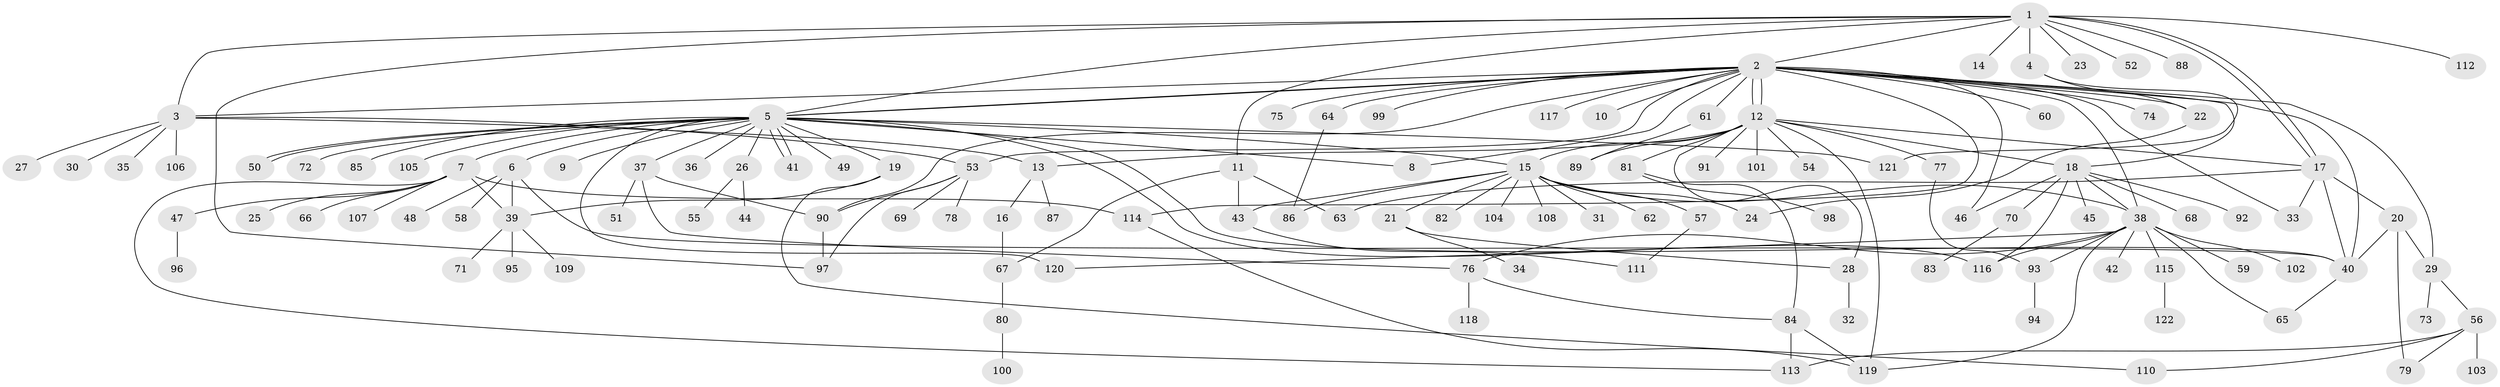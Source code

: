 // Generated by graph-tools (version 1.1) at 2025/14/03/09/25 04:14:43]
// undirected, 122 vertices, 174 edges
graph export_dot {
graph [start="1"]
  node [color=gray90,style=filled];
  1;
  2;
  3;
  4;
  5;
  6;
  7;
  8;
  9;
  10;
  11;
  12;
  13;
  14;
  15;
  16;
  17;
  18;
  19;
  20;
  21;
  22;
  23;
  24;
  25;
  26;
  27;
  28;
  29;
  30;
  31;
  32;
  33;
  34;
  35;
  36;
  37;
  38;
  39;
  40;
  41;
  42;
  43;
  44;
  45;
  46;
  47;
  48;
  49;
  50;
  51;
  52;
  53;
  54;
  55;
  56;
  57;
  58;
  59;
  60;
  61;
  62;
  63;
  64;
  65;
  66;
  67;
  68;
  69;
  70;
  71;
  72;
  73;
  74;
  75;
  76;
  77;
  78;
  79;
  80;
  81;
  82;
  83;
  84;
  85;
  86;
  87;
  88;
  89;
  90;
  91;
  92;
  93;
  94;
  95;
  96;
  97;
  98;
  99;
  100;
  101;
  102;
  103;
  104;
  105;
  106;
  107;
  108;
  109;
  110;
  111;
  112;
  113;
  114;
  115;
  116;
  117;
  118;
  119;
  120;
  121;
  122;
  1 -- 2;
  1 -- 3;
  1 -- 4;
  1 -- 5;
  1 -- 11;
  1 -- 14;
  1 -- 17;
  1 -- 17;
  1 -- 23;
  1 -- 52;
  1 -- 88;
  1 -- 97;
  1 -- 112;
  2 -- 3;
  2 -- 5;
  2 -- 5;
  2 -- 8;
  2 -- 10;
  2 -- 12;
  2 -- 12;
  2 -- 18;
  2 -- 22;
  2 -- 29;
  2 -- 33;
  2 -- 38;
  2 -- 40;
  2 -- 46;
  2 -- 53;
  2 -- 60;
  2 -- 61;
  2 -- 64;
  2 -- 74;
  2 -- 75;
  2 -- 90;
  2 -- 99;
  2 -- 114;
  2 -- 117;
  3 -- 13;
  3 -- 27;
  3 -- 30;
  3 -- 35;
  3 -- 53;
  3 -- 106;
  4 -- 22;
  4 -- 121;
  5 -- 6;
  5 -- 7;
  5 -- 8;
  5 -- 9;
  5 -- 15;
  5 -- 19;
  5 -- 26;
  5 -- 36;
  5 -- 37;
  5 -- 40;
  5 -- 41;
  5 -- 41;
  5 -- 49;
  5 -- 50;
  5 -- 50;
  5 -- 72;
  5 -- 85;
  5 -- 105;
  5 -- 116;
  5 -- 120;
  5 -- 121;
  6 -- 39;
  6 -- 40;
  6 -- 48;
  6 -- 58;
  7 -- 25;
  7 -- 39;
  7 -- 47;
  7 -- 66;
  7 -- 107;
  7 -- 113;
  7 -- 114;
  11 -- 43;
  11 -- 63;
  11 -- 67;
  12 -- 13;
  12 -- 15;
  12 -- 17;
  12 -- 18;
  12 -- 28;
  12 -- 54;
  12 -- 77;
  12 -- 81;
  12 -- 89;
  12 -- 91;
  12 -- 101;
  12 -- 119;
  13 -- 16;
  13 -- 87;
  15 -- 21;
  15 -- 24;
  15 -- 31;
  15 -- 38;
  15 -- 43;
  15 -- 57;
  15 -- 62;
  15 -- 82;
  15 -- 86;
  15 -- 104;
  15 -- 108;
  16 -- 67;
  17 -- 20;
  17 -- 33;
  17 -- 40;
  17 -- 63;
  18 -- 38;
  18 -- 45;
  18 -- 46;
  18 -- 68;
  18 -- 70;
  18 -- 92;
  18 -- 116;
  19 -- 39;
  19 -- 110;
  20 -- 29;
  20 -- 40;
  20 -- 79;
  21 -- 28;
  21 -- 34;
  22 -- 24;
  26 -- 44;
  26 -- 55;
  28 -- 32;
  29 -- 56;
  29 -- 73;
  37 -- 51;
  37 -- 76;
  37 -- 90;
  38 -- 42;
  38 -- 59;
  38 -- 65;
  38 -- 76;
  38 -- 93;
  38 -- 102;
  38 -- 115;
  38 -- 116;
  38 -- 119;
  38 -- 120;
  39 -- 71;
  39 -- 95;
  39 -- 109;
  40 -- 65;
  43 -- 111;
  47 -- 96;
  53 -- 69;
  53 -- 78;
  53 -- 90;
  53 -- 97;
  56 -- 79;
  56 -- 103;
  56 -- 110;
  56 -- 113;
  57 -- 111;
  61 -- 89;
  64 -- 86;
  67 -- 80;
  70 -- 83;
  76 -- 84;
  76 -- 118;
  77 -- 93;
  80 -- 100;
  81 -- 84;
  81 -- 98;
  84 -- 113;
  84 -- 119;
  90 -- 97;
  93 -- 94;
  114 -- 119;
  115 -- 122;
}
